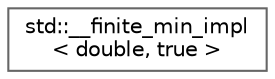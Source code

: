 digraph "Graphical Class Hierarchy"
{
 // LATEX_PDF_SIZE
  bgcolor="transparent";
  edge [fontname=Helvetica,fontsize=10,labelfontname=Helvetica,labelfontsize=10];
  node [fontname=Helvetica,fontsize=10,shape=box,height=0.2,width=0.4];
  rankdir="LR";
  Node0 [id="Node000000",label="std::__finite_min_impl\l\< double, true \>",height=0.2,width=0.4,color="grey40", fillcolor="white", style="filled",URL="$structstd_1_1____finite__min__impl_3_01double_00_01true_01_4.html",tooltip=" "];
}
